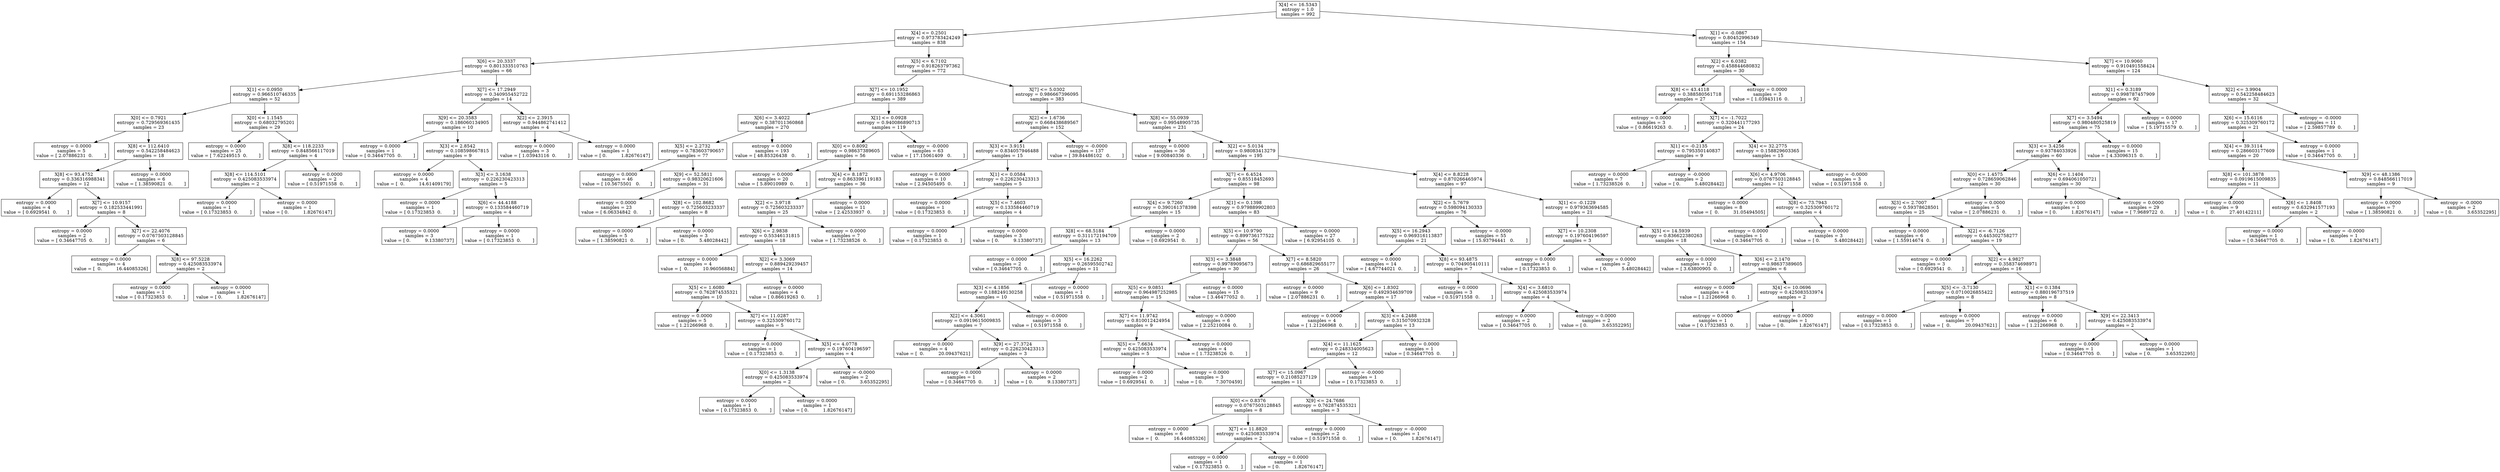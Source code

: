 digraph Tree {
0 [label="X[4] <= 16.5343\nentropy = 1.0\nsamples = 992", shape="box"] ;
1 [label="X[4] <= 0.2501\nentropy = 0.973783424249\nsamples = 838", shape="box"] ;
0 -> 1 ;
2 [label="X[6] <= 20.3337\nentropy = 0.801333510763\nsamples = 66", shape="box"] ;
1 -> 2 ;
3 [label="X[1] <= 0.0950\nentropy = 0.966510746335\nsamples = 52", shape="box"] ;
2 -> 3 ;
4 [label="X[0] <= 0.7921\nentropy = 0.729569361435\nsamples = 23", shape="box"] ;
3 -> 4 ;
5 [label="entropy = 0.0000\nsamples = 5\nvalue = [ 2.07886231  0.        ]", shape="box"] ;
4 -> 5 ;
6 [label="X[8] <= 112.6410\nentropy = 0.542258484623\nsamples = 18", shape="box"] ;
4 -> 6 ;
7 [label="X[8] <= 93.4752\nentropy = 0.336316988341\nsamples = 12", shape="box"] ;
6 -> 7 ;
8 [label="entropy = 0.0000\nsamples = 4\nvalue = [ 0.6929541  0.       ]", shape="box"] ;
7 -> 8 ;
9 [label="X[7] <= 10.9157\nentropy = 0.182533441991\nsamples = 8", shape="box"] ;
7 -> 9 ;
10 [label="entropy = 0.0000\nsamples = 2\nvalue = [ 0.34647705  0.        ]", shape="box"] ;
9 -> 10 ;
11 [label="X[7] <= 22.4076\nentropy = 0.0767503128845\nsamples = 6", shape="box"] ;
9 -> 11 ;
12 [label="entropy = 0.0000\nsamples = 4\nvalue = [  0.          16.44085326]", shape="box"] ;
11 -> 12 ;
13 [label="X[8] <= 97.5228\nentropy = 0.425083533974\nsamples = 2", shape="box"] ;
11 -> 13 ;
14 [label="entropy = 0.0000\nsamples = 1\nvalue = [ 0.17323853  0.        ]", shape="box"] ;
13 -> 14 ;
15 [label="entropy = 0.0000\nsamples = 1\nvalue = [ 0.          1.82676147]", shape="box"] ;
13 -> 15 ;
16 [label="entropy = 0.0000\nsamples = 6\nvalue = [ 1.38590821  0.        ]", shape="box"] ;
6 -> 16 ;
17 [label="X[0] <= 1.1545\nentropy = 0.68032795201\nsamples = 29", shape="box"] ;
3 -> 17 ;
18 [label="entropy = 0.0000\nsamples = 25\nvalue = [ 7.62249515  0.        ]", shape="box"] ;
17 -> 18 ;
19 [label="X[8] <= 118.2233\nentropy = 0.848566117019\nsamples = 4", shape="box"] ;
17 -> 19 ;
20 [label="X[8] <= 114.5101\nentropy = 0.425083533974\nsamples = 2", shape="box"] ;
19 -> 20 ;
21 [label="entropy = 0.0000\nsamples = 1\nvalue = [ 0.17323853  0.        ]", shape="box"] ;
20 -> 21 ;
22 [label="entropy = 0.0000\nsamples = 1\nvalue = [ 0.          1.82676147]", shape="box"] ;
20 -> 22 ;
23 [label="entropy = 0.0000\nsamples = 2\nvalue = [ 0.51971558  0.        ]", shape="box"] ;
19 -> 23 ;
24 [label="X[7] <= 17.2949\nentropy = 0.340955452722\nsamples = 14", shape="box"] ;
2 -> 24 ;
25 [label="X[9] <= 20.3583\nentropy = 0.186060134905\nsamples = 10", shape="box"] ;
24 -> 25 ;
26 [label="entropy = 0.0000\nsamples = 1\nvalue = [ 0.34647705  0.        ]", shape="box"] ;
25 -> 26 ;
27 [label="X[3] <= 2.8542\nentropy = 0.108598667815\nsamples = 9", shape="box"] ;
25 -> 27 ;
28 [label="entropy = 0.0000\nsamples = 4\nvalue = [  0.          14.61409179]", shape="box"] ;
27 -> 28 ;
29 [label="X[3] <= 3.1638\nentropy = 0.226230423313\nsamples = 5", shape="box"] ;
27 -> 29 ;
30 [label="entropy = 0.0000\nsamples = 1\nvalue = [ 0.17323853  0.        ]", shape="box"] ;
29 -> 30 ;
31 [label="X[6] <= 44.4188\nentropy = 0.133584460719\nsamples = 4", shape="box"] ;
29 -> 31 ;
32 [label="entropy = 0.0000\nsamples = 3\nvalue = [ 0.          9.13380737]", shape="box"] ;
31 -> 32 ;
33 [label="entropy = 0.0000\nsamples = 1\nvalue = [ 0.17323853  0.        ]", shape="box"] ;
31 -> 33 ;
34 [label="X[2] <= 2.3915\nentropy = 0.944862741412\nsamples = 4", shape="box"] ;
24 -> 34 ;
35 [label="entropy = 0.0000\nsamples = 3\nvalue = [ 1.03943116  0.        ]", shape="box"] ;
34 -> 35 ;
36 [label="entropy = 0.0000\nsamples = 1\nvalue = [ 0.          1.82676147]", shape="box"] ;
34 -> 36 ;
37 [label="X[5] <= 6.7102\nentropy = 0.918263797362\nsamples = 772", shape="box"] ;
1 -> 37 ;
38 [label="X[7] <= 10.1952\nentropy = 0.691153286863\nsamples = 389", shape="box"] ;
37 -> 38 ;
39 [label="X[6] <= 3.4022\nentropy = 0.387011360868\nsamples = 270", shape="box"] ;
38 -> 39 ;
40 [label="X[5] <= 2.2732\nentropy = 0.783603790657\nsamples = 77", shape="box"] ;
39 -> 40 ;
41 [label="entropy = 0.0000\nsamples = 46\nvalue = [ 10.5675501   0.       ]", shape="box"] ;
40 -> 41 ;
42 [label="X[9] <= 52.5811\nentropy = 0.98320621606\nsamples = 31", shape="box"] ;
40 -> 42 ;
43 [label="entropy = 0.0000\nsamples = 23\nvalue = [ 6.06334842  0.        ]", shape="box"] ;
42 -> 43 ;
44 [label="X[8] <= 102.8682\nentropy = 0.725603233337\nsamples = 8", shape="box"] ;
42 -> 44 ;
45 [label="entropy = 0.0000\nsamples = 5\nvalue = [ 1.38590821  0.        ]", shape="box"] ;
44 -> 45 ;
46 [label="entropy = 0.0000\nsamples = 3\nvalue = [ 0.          5.48028442]", shape="box"] ;
44 -> 46 ;
47 [label="entropy = 0.0000\nsamples = 193\nvalue = [ 48.85326438   0.        ]", shape="box"] ;
39 -> 47 ;
48 [label="X[1] <= 0.0928\nentropy = 0.940086890713\nsamples = 119", shape="box"] ;
38 -> 48 ;
49 [label="X[0] <= 0.8092\nentropy = 0.98637389605\nsamples = 56", shape="box"] ;
48 -> 49 ;
50 [label="entropy = 0.0000\nsamples = 20\nvalue = [ 5.89010989  0.        ]", shape="box"] ;
49 -> 50 ;
51 [label="X[4] <= 8.1872\nentropy = 0.863396119183\nsamples = 36", shape="box"] ;
49 -> 51 ;
52 [label="X[2] <= 3.9718\nentropy = 0.725603233337\nsamples = 25", shape="box"] ;
51 -> 52 ;
53 [label="X[6] <= 2.9838\nentropy = 0.55346131815\nsamples = 18", shape="box"] ;
52 -> 53 ;
54 [label="entropy = 0.0000\nsamples = 4\nvalue = [  0.          10.96056884]", shape="box"] ;
53 -> 54 ;
55 [label="X[2] <= 3.3069\nentropy = 0.889429239457\nsamples = 14", shape="box"] ;
53 -> 55 ;
56 [label="X[5] <= 1.6080\nentropy = 0.762874535321\nsamples = 10", shape="box"] ;
55 -> 56 ;
57 [label="entropy = 0.0000\nsamples = 5\nvalue = [ 1.21266968  0.        ]", shape="box"] ;
56 -> 57 ;
58 [label="X[7] <= 11.0287\nentropy = 0.325309760172\nsamples = 5", shape="box"] ;
56 -> 58 ;
59 [label="entropy = 0.0000\nsamples = 1\nvalue = [ 0.17323853  0.        ]", shape="box"] ;
58 -> 59 ;
60 [label="X[5] <= 4.0778\nentropy = 0.197604196597\nsamples = 4", shape="box"] ;
58 -> 60 ;
61 [label="X[0] <= 1.3138\nentropy = 0.425083533974\nsamples = 2", shape="box"] ;
60 -> 61 ;
62 [label="entropy = 0.0000\nsamples = 1\nvalue = [ 0.17323853  0.        ]", shape="box"] ;
61 -> 62 ;
63 [label="entropy = 0.0000\nsamples = 1\nvalue = [ 0.          1.82676147]", shape="box"] ;
61 -> 63 ;
64 [label="entropy = -0.0000\nsamples = 2\nvalue = [ 0.          3.65352295]", shape="box"] ;
60 -> 64 ;
65 [label="entropy = 0.0000\nsamples = 4\nvalue = [ 0.86619263  0.        ]", shape="box"] ;
55 -> 65 ;
66 [label="entropy = 0.0000\nsamples = 7\nvalue = [ 1.73238526  0.        ]", shape="box"] ;
52 -> 66 ;
67 [label="entropy = 0.0000\nsamples = 11\nvalue = [ 2.42533937  0.        ]", shape="box"] ;
51 -> 67 ;
68 [label="entropy = -0.0000\nsamples = 63\nvalue = [ 17.15061409   0.        ]", shape="box"] ;
48 -> 68 ;
69 [label="X[7] <= 5.0302\nentropy = 0.986667396095\nsamples = 383", shape="box"] ;
37 -> 69 ;
70 [label="X[2] <= 1.6736\nentropy = 0.668438689567\nsamples = 152", shape="box"] ;
69 -> 70 ;
71 [label="X[3] <= 3.9151\nentropy = 0.834057946488\nsamples = 15", shape="box"] ;
70 -> 71 ;
72 [label="entropy = 0.0000\nsamples = 10\nvalue = [ 2.94505495  0.        ]", shape="box"] ;
71 -> 72 ;
73 [label="X[1] <= 0.0584\nentropy = 0.226230423313\nsamples = 5", shape="box"] ;
71 -> 73 ;
74 [label="entropy = 0.0000\nsamples = 1\nvalue = [ 0.17323853  0.        ]", shape="box"] ;
73 -> 74 ;
75 [label="X[5] <= 7.4603\nentropy = 0.133584460719\nsamples = 4", shape="box"] ;
73 -> 75 ;
76 [label="entropy = 0.0000\nsamples = 1\nvalue = [ 0.17323853  0.        ]", shape="box"] ;
75 -> 76 ;
77 [label="entropy = 0.0000\nsamples = 3\nvalue = [ 0.          9.13380737]", shape="box"] ;
75 -> 77 ;
78 [label="entropy = -0.0000\nsamples = 137\nvalue = [ 39.84486102   0.        ]", shape="box"] ;
70 -> 78 ;
79 [label="X[8] <= 55.0939\nentropy = 0.99548905735\nsamples = 231", shape="box"] ;
69 -> 79 ;
80 [label="entropy = 0.0000\nsamples = 36\nvalue = [ 9.00840336  0.        ]", shape="box"] ;
79 -> 80 ;
81 [label="X[2] <= 5.0134\nentropy = 0.98083413279\nsamples = 195", shape="box"] ;
79 -> 81 ;
82 [label="X[7] <= 6.4524\nentropy = 0.85518452693\nsamples = 98", shape="box"] ;
81 -> 82 ;
83 [label="X[4] <= 9.7260\nentropy = 0.390161378398\nsamples = 15", shape="box"] ;
82 -> 83 ;
84 [label="X[8] <= 68.5184\nentropy = 0.311172194709\nsamples = 13", shape="box"] ;
83 -> 84 ;
85 [label="entropy = 0.0000\nsamples = 2\nvalue = [ 0.34647705  0.        ]", shape="box"] ;
84 -> 85 ;
86 [label="X[5] <= 16.2262\nentropy = 0.26595502742\nsamples = 11", shape="box"] ;
84 -> 86 ;
87 [label="X[3] <= 4.1856\nentropy = 0.188249130258\nsamples = 10", shape="box"] ;
86 -> 87 ;
88 [label="X[2] <= 4.3061\nentropy = 0.0919615009835\nsamples = 7", shape="box"] ;
87 -> 88 ;
89 [label="entropy = 0.0000\nsamples = 4\nvalue = [  0.          20.09437621]", shape="box"] ;
88 -> 89 ;
90 [label="X[9] <= 27.3724\nentropy = 0.226230423313\nsamples = 3", shape="box"] ;
88 -> 90 ;
91 [label="entropy = 0.0000\nsamples = 1\nvalue = [ 0.34647705  0.        ]", shape="box"] ;
90 -> 91 ;
92 [label="entropy = 0.0000\nsamples = 2\nvalue = [ 0.          9.13380737]", shape="box"] ;
90 -> 92 ;
93 [label="entropy = -0.0000\nsamples = 3\nvalue = [ 0.51971558  0.        ]", shape="box"] ;
87 -> 93 ;
94 [label="entropy = 0.0000\nsamples = 1\nvalue = [ 0.51971558  0.        ]", shape="box"] ;
86 -> 94 ;
95 [label="entropy = 0.0000\nsamples = 2\nvalue = [ 0.6929541  0.       ]", shape="box"] ;
83 -> 95 ;
96 [label="X[1] <= 0.1398\nentropy = 0.979889902803\nsamples = 83", shape="box"] ;
82 -> 96 ;
97 [label="X[5] <= 10.9790\nentropy = 0.899736177522\nsamples = 56", shape="box"] ;
96 -> 97 ;
98 [label="X[3] <= 3.3848\nentropy = 0.99789095673\nsamples = 30", shape="box"] ;
97 -> 98 ;
99 [label="X[5] <= 9.0851\nentropy = 0.964987252985\nsamples = 15", shape="box"] ;
98 -> 99 ;
100 [label="X[7] <= 11.9742\nentropy = 0.810012424954\nsamples = 9", shape="box"] ;
99 -> 100 ;
101 [label="X[5] <= 7.6634\nentropy = 0.425083533974\nsamples = 5", shape="box"] ;
100 -> 101 ;
102 [label="entropy = 0.0000\nsamples = 2\nvalue = [ 0.6929541  0.       ]", shape="box"] ;
101 -> 102 ;
103 [label="entropy = 0.0000\nsamples = 3\nvalue = [ 0.         7.3070459]", shape="box"] ;
101 -> 103 ;
104 [label="entropy = 0.0000\nsamples = 4\nvalue = [ 1.73238526  0.        ]", shape="box"] ;
100 -> 104 ;
105 [label="entropy = 0.0000\nsamples = 6\nvalue = [ 2.25210084  0.        ]", shape="box"] ;
99 -> 105 ;
106 [label="entropy = 0.0000\nsamples = 15\nvalue = [ 3.46477052  0.        ]", shape="box"] ;
98 -> 106 ;
107 [label="X[7] <= 8.5820\nentropy = 0.686829655177\nsamples = 26", shape="box"] ;
97 -> 107 ;
108 [label="entropy = 0.0000\nsamples = 9\nvalue = [ 2.07886231  0.        ]", shape="box"] ;
107 -> 108 ;
109 [label="X[6] <= 1.8302\nentropy = 0.492934639709\nsamples = 17", shape="box"] ;
107 -> 109 ;
110 [label="entropy = 0.0000\nsamples = 4\nvalue = [ 1.21266968  0.        ]", shape="box"] ;
109 -> 110 ;
111 [label="X[3] <= 4.2488\nentropy = 0.315070932328\nsamples = 13", shape="box"] ;
109 -> 111 ;
112 [label="X[4] <= 11.1625\nentropy = 0.248334005623\nsamples = 12", shape="box"] ;
111 -> 112 ;
113 [label="X[7] <= 15.0967\nentropy = 0.21085237129\nsamples = 11", shape="box"] ;
112 -> 113 ;
114 [label="X[0] <= 0.8376\nentropy = 0.0767503128845\nsamples = 8", shape="box"] ;
113 -> 114 ;
115 [label="entropy = 0.0000\nsamples = 6\nvalue = [  0.          16.44085326]", shape="box"] ;
114 -> 115 ;
116 [label="X[7] <= 11.8820\nentropy = 0.425083533974\nsamples = 2", shape="box"] ;
114 -> 116 ;
117 [label="entropy = 0.0000\nsamples = 1\nvalue = [ 0.17323853  0.        ]", shape="box"] ;
116 -> 117 ;
118 [label="entropy = 0.0000\nsamples = 1\nvalue = [ 0.          1.82676147]", shape="box"] ;
116 -> 118 ;
119 [label="X[9] <= 24.7686\nentropy = 0.762874535321\nsamples = 3", shape="box"] ;
113 -> 119 ;
120 [label="entropy = 0.0000\nsamples = 2\nvalue = [ 0.51971558  0.        ]", shape="box"] ;
119 -> 120 ;
121 [label="entropy = -0.0000\nsamples = 1\nvalue = [ 0.          1.82676147]", shape="box"] ;
119 -> 121 ;
122 [label="entropy = -0.0000\nsamples = 1\nvalue = [ 0.17323853  0.        ]", shape="box"] ;
112 -> 122 ;
123 [label="entropy = 0.0000\nsamples = 1\nvalue = [ 0.34647705  0.        ]", shape="box"] ;
111 -> 123 ;
124 [label="entropy = 0.0000\nsamples = 27\nvalue = [ 6.92954105  0.        ]", shape="box"] ;
96 -> 124 ;
125 [label="X[4] <= 8.8228\nentropy = 0.870266465974\nsamples = 97", shape="box"] ;
81 -> 125 ;
126 [label="X[2] <= 5.7679\nentropy = 0.598094130333\nsamples = 76", shape="box"] ;
125 -> 126 ;
127 [label="X[5] <= 16.2943\nentropy = 0.969316113837\nsamples = 21", shape="box"] ;
126 -> 127 ;
128 [label="entropy = 0.0000\nsamples = 14\nvalue = [ 4.67744021  0.        ]", shape="box"] ;
127 -> 128 ;
129 [label="X[8] <= 93.4875\nentropy = 0.704905410111\nsamples = 7", shape="box"] ;
127 -> 129 ;
130 [label="entropy = 0.0000\nsamples = 3\nvalue = [ 0.51971558  0.        ]", shape="box"] ;
129 -> 130 ;
131 [label="X[4] <= 3.6810\nentropy = 0.425083533974\nsamples = 4", shape="box"] ;
129 -> 131 ;
132 [label="entropy = 0.0000\nsamples = 2\nvalue = [ 0.34647705  0.        ]", shape="box"] ;
131 -> 132 ;
133 [label="entropy = 0.0000\nsamples = 2\nvalue = [ 0.          3.65352295]", shape="box"] ;
131 -> 133 ;
134 [label="entropy = -0.0000\nsamples = 55\nvalue = [ 15.93794441   0.        ]", shape="box"] ;
126 -> 134 ;
135 [label="X[1] <= -0.1229\nentropy = 0.979363694585\nsamples = 21", shape="box"] ;
125 -> 135 ;
136 [label="X[7] <= 10.2308\nentropy = 0.197604196597\nsamples = 3", shape="box"] ;
135 -> 136 ;
137 [label="entropy = 0.0000\nsamples = 1\nvalue = [ 0.17323853  0.        ]", shape="box"] ;
136 -> 137 ;
138 [label="entropy = 0.0000\nsamples = 2\nvalue = [ 0.          5.48028442]", shape="box"] ;
136 -> 138 ;
139 [label="X[5] <= 14.5939\nentropy = 0.836622380263\nsamples = 18", shape="box"] ;
135 -> 139 ;
140 [label="entropy = 0.0000\nsamples = 12\nvalue = [ 3.63800905  0.        ]", shape="box"] ;
139 -> 140 ;
141 [label="X[6] <= 2.1470\nentropy = 0.98637389605\nsamples = 6", shape="box"] ;
139 -> 141 ;
142 [label="entropy = 0.0000\nsamples = 4\nvalue = [ 1.21266968  0.        ]", shape="box"] ;
141 -> 142 ;
143 [label="X[4] <= 10.0696\nentropy = 0.425083533974\nsamples = 2", shape="box"] ;
141 -> 143 ;
144 [label="entropy = 0.0000\nsamples = 1\nvalue = [ 0.17323853  0.        ]", shape="box"] ;
143 -> 144 ;
145 [label="entropy = 0.0000\nsamples = 1\nvalue = [ 0.          1.82676147]", shape="box"] ;
143 -> 145 ;
146 [label="X[1] <= -0.0867\nentropy = 0.80452996349\nsamples = 154", shape="box"] ;
0 -> 146 ;
147 [label="X[2] <= 6.0382\nentropy = 0.458844680832\nsamples = 30", shape="box"] ;
146 -> 147 ;
148 [label="X[8] <= 43.4118\nentropy = 0.388580561718\nsamples = 27", shape="box"] ;
147 -> 148 ;
149 [label="entropy = 0.0000\nsamples = 3\nvalue = [ 0.86619263  0.        ]", shape="box"] ;
148 -> 149 ;
150 [label="X[7] <= -1.7022\nentropy = 0.320441177293\nsamples = 24", shape="box"] ;
148 -> 150 ;
151 [label="X[1] <= -0.2135\nentropy = 0.795350140837\nsamples = 9", shape="box"] ;
150 -> 151 ;
152 [label="entropy = 0.0000\nsamples = 7\nvalue = [ 1.73238526  0.        ]", shape="box"] ;
151 -> 152 ;
153 [label="entropy = -0.0000\nsamples = 2\nvalue = [ 0.          5.48028442]", shape="box"] ;
151 -> 153 ;
154 [label="X[4] <= 32.2775\nentropy = 0.158829603365\nsamples = 15", shape="box"] ;
150 -> 154 ;
155 [label="X[6] <= 4.9706\nentropy = 0.0767503128845\nsamples = 12", shape="box"] ;
154 -> 155 ;
156 [label="entropy = 0.0000\nsamples = 8\nvalue = [  0.          31.05494505]", shape="box"] ;
155 -> 156 ;
157 [label="X[8] <= 73.7943\nentropy = 0.325309760172\nsamples = 4", shape="box"] ;
155 -> 157 ;
158 [label="entropy = 0.0000\nsamples = 1\nvalue = [ 0.34647705  0.        ]", shape="box"] ;
157 -> 158 ;
159 [label="entropy = 0.0000\nsamples = 3\nvalue = [ 0.          5.48028442]", shape="box"] ;
157 -> 159 ;
160 [label="entropy = -0.0000\nsamples = 3\nvalue = [ 0.51971558  0.        ]", shape="box"] ;
154 -> 160 ;
161 [label="entropy = 0.0000\nsamples = 3\nvalue = [ 1.03943116  0.        ]", shape="box"] ;
147 -> 161 ;
162 [label="X[7] <= 10.9060\nentropy = 0.910491558424\nsamples = 124", shape="box"] ;
146 -> 162 ;
163 [label="X[1] <= 0.3189\nentropy = 0.998787457909\nsamples = 92", shape="box"] ;
162 -> 163 ;
164 [label="X[7] <= 3.5494\nentropy = 0.980480525819\nsamples = 75", shape="box"] ;
163 -> 164 ;
165 [label="X[3] <= 3.4256\nentropy = 0.93784033926\nsamples = 60", shape="box"] ;
164 -> 165 ;
166 [label="X[0] <= 1.4575\nentropy = 0.728659062846\nsamples = 30", shape="box"] ;
165 -> 166 ;
167 [label="X[3] <= 2.7007\nentropy = 0.59378628501\nsamples = 25", shape="box"] ;
166 -> 167 ;
168 [label="entropy = 0.0000\nsamples = 6\nvalue = [ 1.55914674  0.        ]", shape="box"] ;
167 -> 168 ;
169 [label="X[2] <= -6.7126\nentropy = 0.445302758277\nsamples = 19", shape="box"] ;
167 -> 169 ;
170 [label="entropy = 0.0000\nsamples = 3\nvalue = [ 0.6929541  0.       ]", shape="box"] ;
169 -> 170 ;
171 [label="X[2] <= 4.9827\nentropy = 0.358374698971\nsamples = 16", shape="box"] ;
169 -> 171 ;
172 [label="X[5] <= -3.7130\nentropy = 0.0710026855422\nsamples = 8", shape="box"] ;
171 -> 172 ;
173 [label="entropy = 0.0000\nsamples = 1\nvalue = [ 0.17323853  0.        ]", shape="box"] ;
172 -> 173 ;
174 [label="entropy = 0.0000\nsamples = 7\nvalue = [  0.          20.09437621]", shape="box"] ;
172 -> 174 ;
175 [label="X[1] <= 0.1384\nentropy = 0.880196737519\nsamples = 8", shape="box"] ;
171 -> 175 ;
176 [label="entropy = 0.0000\nsamples = 6\nvalue = [ 1.21266968  0.        ]", shape="box"] ;
175 -> 176 ;
177 [label="X[9] <= 22.3413\nentropy = 0.425083533974\nsamples = 2", shape="box"] ;
175 -> 177 ;
178 [label="entropy = 0.0000\nsamples = 1\nvalue = [ 0.34647705  0.        ]", shape="box"] ;
177 -> 178 ;
179 [label="entropy = 0.0000\nsamples = 1\nvalue = [ 0.          3.65352295]", shape="box"] ;
177 -> 179 ;
180 [label="entropy = 0.0000\nsamples = 5\nvalue = [ 2.07886231  0.        ]", shape="box"] ;
166 -> 180 ;
181 [label="X[6] <= 1.1404\nentropy = 0.694061050721\nsamples = 30", shape="box"] ;
165 -> 181 ;
182 [label="entropy = 0.0000\nsamples = 1\nvalue = [ 0.          1.82676147]", shape="box"] ;
181 -> 182 ;
183 [label="entropy = 0.0000\nsamples = 29\nvalue = [ 7.9689722  0.       ]", shape="box"] ;
181 -> 183 ;
184 [label="entropy = 0.0000\nsamples = 15\nvalue = [ 4.33096315  0.        ]", shape="box"] ;
164 -> 184 ;
185 [label="entropy = 0.0000\nsamples = 17\nvalue = [ 5.19715579  0.        ]", shape="box"] ;
163 -> 185 ;
186 [label="X[2] <= 3.9904\nentropy = 0.542258484623\nsamples = 32", shape="box"] ;
162 -> 186 ;
187 [label="X[6] <= 15.6116\nentropy = 0.325309760172\nsamples = 21", shape="box"] ;
186 -> 187 ;
188 [label="X[4] <= 39.3114\nentropy = 0.286603177609\nsamples = 20", shape="box"] ;
187 -> 188 ;
189 [label="X[8] <= 101.3878\nentropy = 0.0919615009835\nsamples = 11", shape="box"] ;
188 -> 189 ;
190 [label="entropy = 0.0000\nsamples = 9\nvalue = [  0.          27.40142211]", shape="box"] ;
189 -> 190 ;
191 [label="X[6] <= 1.8408\nentropy = 0.632941577193\nsamples = 2", shape="box"] ;
189 -> 191 ;
192 [label="entropy = 0.0000\nsamples = 1\nvalue = [ 0.34647705  0.        ]", shape="box"] ;
191 -> 192 ;
193 [label="entropy = -0.0000\nsamples = 1\nvalue = [ 0.          1.82676147]", shape="box"] ;
191 -> 193 ;
194 [label="X[9] <= 48.1386\nentropy = 0.848566117019\nsamples = 9", shape="box"] ;
188 -> 194 ;
195 [label="entropy = 0.0000\nsamples = 7\nvalue = [ 1.38590821  0.        ]", shape="box"] ;
194 -> 195 ;
196 [label="entropy = -0.0000\nsamples = 2\nvalue = [ 0.          3.65352295]", shape="box"] ;
194 -> 196 ;
197 [label="entropy = 0.0000\nsamples = 1\nvalue = [ 0.34647705  0.        ]", shape="box"] ;
187 -> 197 ;
198 [label="entropy = -0.0000\nsamples = 11\nvalue = [ 2.59857789  0.        ]", shape="box"] ;
186 -> 198 ;
}